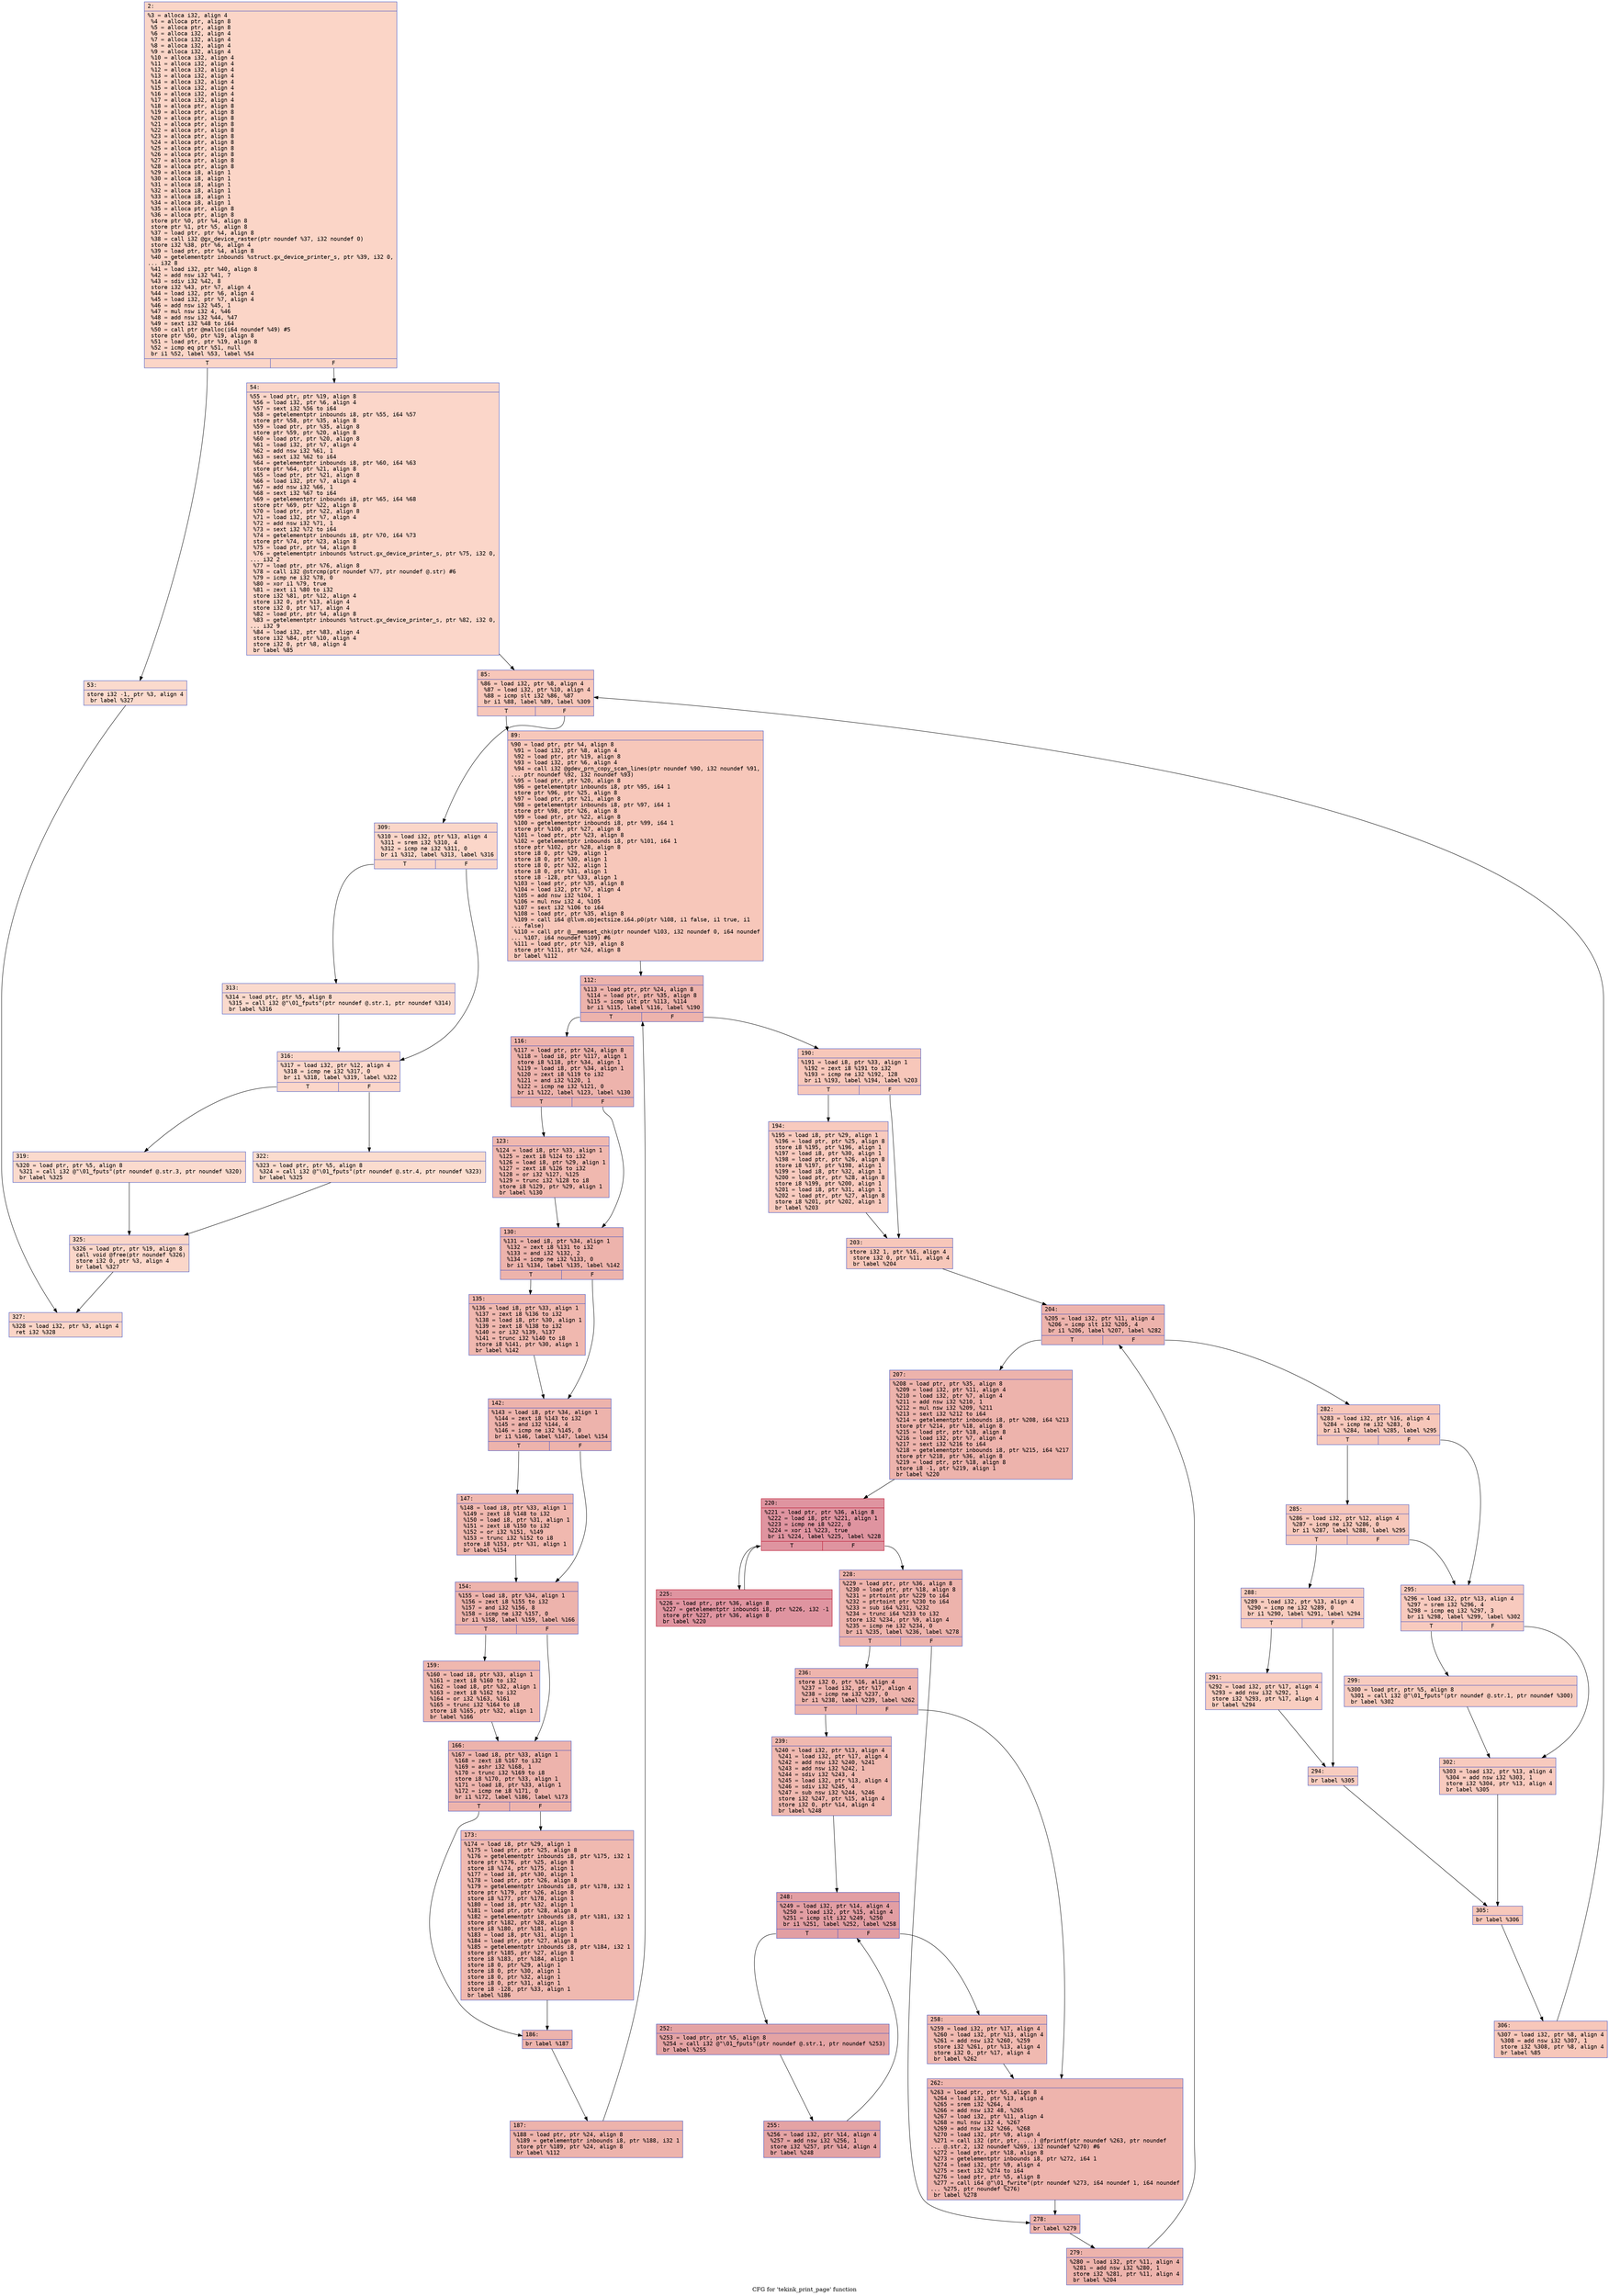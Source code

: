 digraph "CFG for 'tekink_print_page' function" {
	label="CFG for 'tekink_print_page' function";

	Node0x600000132170 [shape=record,color="#3d50c3ff", style=filled, fillcolor="#f5a08170" fontname="Courier",label="{2:\l|  %3 = alloca i32, align 4\l  %4 = alloca ptr, align 8\l  %5 = alloca ptr, align 8\l  %6 = alloca i32, align 4\l  %7 = alloca i32, align 4\l  %8 = alloca i32, align 4\l  %9 = alloca i32, align 4\l  %10 = alloca i32, align 4\l  %11 = alloca i32, align 4\l  %12 = alloca i32, align 4\l  %13 = alloca i32, align 4\l  %14 = alloca i32, align 4\l  %15 = alloca i32, align 4\l  %16 = alloca i32, align 4\l  %17 = alloca i32, align 4\l  %18 = alloca ptr, align 8\l  %19 = alloca ptr, align 8\l  %20 = alloca ptr, align 8\l  %21 = alloca ptr, align 8\l  %22 = alloca ptr, align 8\l  %23 = alloca ptr, align 8\l  %24 = alloca ptr, align 8\l  %25 = alloca ptr, align 8\l  %26 = alloca ptr, align 8\l  %27 = alloca ptr, align 8\l  %28 = alloca ptr, align 8\l  %29 = alloca i8, align 1\l  %30 = alloca i8, align 1\l  %31 = alloca i8, align 1\l  %32 = alloca i8, align 1\l  %33 = alloca i8, align 1\l  %34 = alloca i8, align 1\l  %35 = alloca ptr, align 8\l  %36 = alloca ptr, align 8\l  store ptr %0, ptr %4, align 8\l  store ptr %1, ptr %5, align 8\l  %37 = load ptr, ptr %4, align 8\l  %38 = call i32 @gx_device_raster(ptr noundef %37, i32 noundef 0)\l  store i32 %38, ptr %6, align 4\l  %39 = load ptr, ptr %4, align 8\l  %40 = getelementptr inbounds %struct.gx_device_printer_s, ptr %39, i32 0,\l... i32 8\l  %41 = load i32, ptr %40, align 8\l  %42 = add nsw i32 %41, 7\l  %43 = sdiv i32 %42, 8\l  store i32 %43, ptr %7, align 4\l  %44 = load i32, ptr %6, align 4\l  %45 = load i32, ptr %7, align 4\l  %46 = add nsw i32 %45, 1\l  %47 = mul nsw i32 4, %46\l  %48 = add nsw i32 %44, %47\l  %49 = sext i32 %48 to i64\l  %50 = call ptr @malloc(i64 noundef %49) #5\l  store ptr %50, ptr %19, align 8\l  %51 = load ptr, ptr %19, align 8\l  %52 = icmp eq ptr %51, null\l  br i1 %52, label %53, label %54\l|{<s0>T|<s1>F}}"];
	Node0x600000132170:s0 -> Node0x6000001321c0[tooltip="2 -> 53\nProbability 37.50%" ];
	Node0x600000132170:s1 -> Node0x600000132210[tooltip="2 -> 54\nProbability 62.50%" ];
	Node0x6000001321c0 [shape=record,color="#3d50c3ff", style=filled, fillcolor="#f7ac8e70" fontname="Courier",label="{53:\l|  store i32 -1, ptr %3, align 4\l  br label %327\l}"];
	Node0x6000001321c0 -> Node0x600000133160[tooltip="53 -> 327\nProbability 100.00%" ];
	Node0x600000132210 [shape=record,color="#3d50c3ff", style=filled, fillcolor="#f6a38570" fontname="Courier",label="{54:\l|  %55 = load ptr, ptr %19, align 8\l  %56 = load i32, ptr %6, align 4\l  %57 = sext i32 %56 to i64\l  %58 = getelementptr inbounds i8, ptr %55, i64 %57\l  store ptr %58, ptr %35, align 8\l  %59 = load ptr, ptr %35, align 8\l  store ptr %59, ptr %20, align 8\l  %60 = load ptr, ptr %20, align 8\l  %61 = load i32, ptr %7, align 4\l  %62 = add nsw i32 %61, 1\l  %63 = sext i32 %62 to i64\l  %64 = getelementptr inbounds i8, ptr %60, i64 %63\l  store ptr %64, ptr %21, align 8\l  %65 = load ptr, ptr %21, align 8\l  %66 = load i32, ptr %7, align 4\l  %67 = add nsw i32 %66, 1\l  %68 = sext i32 %67 to i64\l  %69 = getelementptr inbounds i8, ptr %65, i64 %68\l  store ptr %69, ptr %22, align 8\l  %70 = load ptr, ptr %22, align 8\l  %71 = load i32, ptr %7, align 4\l  %72 = add nsw i32 %71, 1\l  %73 = sext i32 %72 to i64\l  %74 = getelementptr inbounds i8, ptr %70, i64 %73\l  store ptr %74, ptr %23, align 8\l  %75 = load ptr, ptr %4, align 8\l  %76 = getelementptr inbounds %struct.gx_device_printer_s, ptr %75, i32 0,\l... i32 2\l  %77 = load ptr, ptr %76, align 8\l  %78 = call i32 @strcmp(ptr noundef %77, ptr noundef @.str) #6\l  %79 = icmp ne i32 %78, 0\l  %80 = xor i1 %79, true\l  %81 = zext i1 %80 to i32\l  store i32 %81, ptr %12, align 4\l  store i32 0, ptr %13, align 4\l  store i32 0, ptr %17, align 4\l  %82 = load ptr, ptr %4, align 8\l  %83 = getelementptr inbounds %struct.gx_device_printer_s, ptr %82, i32 0,\l... i32 9\l  %84 = load i32, ptr %83, align 4\l  store i32 %84, ptr %10, align 4\l  store i32 0, ptr %8, align 4\l  br label %85\l}"];
	Node0x600000132210 -> Node0x600000132260[tooltip="54 -> 85\nProbability 100.00%" ];
	Node0x600000132260 [shape=record,color="#3d50c3ff", style=filled, fillcolor="#ec7f6370" fontname="Courier",label="{85:\l|  %86 = load i32, ptr %8, align 4\l  %87 = load i32, ptr %10, align 4\l  %88 = icmp slt i32 %86, %87\l  br i1 %88, label %89, label %309\l|{<s0>T|<s1>F}}"];
	Node0x600000132260:s0 -> Node0x6000001322b0[tooltip="85 -> 89\nProbability 96.88%" ];
	Node0x600000132260:s1 -> Node0x600000132f80[tooltip="85 -> 309\nProbability 3.12%" ];
	Node0x6000001322b0 [shape=record,color="#3d50c3ff", style=filled, fillcolor="#ec7f6370" fontname="Courier",label="{89:\l|  %90 = load ptr, ptr %4, align 8\l  %91 = load i32, ptr %8, align 4\l  %92 = load ptr, ptr %19, align 8\l  %93 = load i32, ptr %6, align 4\l  %94 = call i32 @gdev_prn_copy_scan_lines(ptr noundef %90, i32 noundef %91,\l... ptr noundef %92, i32 noundef %93)\l  %95 = load ptr, ptr %20, align 8\l  %96 = getelementptr inbounds i8, ptr %95, i64 1\l  store ptr %96, ptr %25, align 8\l  %97 = load ptr, ptr %21, align 8\l  %98 = getelementptr inbounds i8, ptr %97, i64 1\l  store ptr %98, ptr %26, align 8\l  %99 = load ptr, ptr %22, align 8\l  %100 = getelementptr inbounds i8, ptr %99, i64 1\l  store ptr %100, ptr %27, align 8\l  %101 = load ptr, ptr %23, align 8\l  %102 = getelementptr inbounds i8, ptr %101, i64 1\l  store ptr %102, ptr %28, align 8\l  store i8 0, ptr %29, align 1\l  store i8 0, ptr %30, align 1\l  store i8 0, ptr %32, align 1\l  store i8 0, ptr %31, align 1\l  store i8 -128, ptr %33, align 1\l  %103 = load ptr, ptr %35, align 8\l  %104 = load i32, ptr %7, align 4\l  %105 = add nsw i32 %104, 1\l  %106 = mul nsw i32 4, %105\l  %107 = sext i32 %106 to i64\l  %108 = load ptr, ptr %35, align 8\l  %109 = call i64 @llvm.objectsize.i64.p0(ptr %108, i1 false, i1 true, i1\l... false)\l  %110 = call ptr @__memset_chk(ptr noundef %103, i32 noundef 0, i64 noundef\l... %107, i64 noundef %109) #6\l  %111 = load ptr, ptr %19, align 8\l  store ptr %111, ptr %24, align 8\l  br label %112\l}"];
	Node0x6000001322b0 -> Node0x600000132300[tooltip="89 -> 112\nProbability 100.00%" ];
	Node0x600000132300 [shape=record,color="#3d50c3ff", style=filled, fillcolor="#d6524470" fontname="Courier",label="{112:\l|  %113 = load ptr, ptr %24, align 8\l  %114 = load ptr, ptr %35, align 8\l  %115 = icmp ult ptr %113, %114\l  br i1 %115, label %116, label %190\l|{<s0>T|<s1>F}}"];
	Node0x600000132300:s0 -> Node0x600000132350[tooltip="112 -> 116\nProbability 96.88%" ];
	Node0x600000132300:s1 -> Node0x600000132710[tooltip="112 -> 190\nProbability 3.12%" ];
	Node0x600000132350 [shape=record,color="#3d50c3ff", style=filled, fillcolor="#d6524470" fontname="Courier",label="{116:\l|  %117 = load ptr, ptr %24, align 8\l  %118 = load i8, ptr %117, align 1\l  store i8 %118, ptr %34, align 1\l  %119 = load i8, ptr %34, align 1\l  %120 = zext i8 %119 to i32\l  %121 = and i32 %120, 1\l  %122 = icmp ne i32 %121, 0\l  br i1 %122, label %123, label %130\l|{<s0>T|<s1>F}}"];
	Node0x600000132350:s0 -> Node0x6000001323a0[tooltip="116 -> 123\nProbability 50.00%" ];
	Node0x600000132350:s1 -> Node0x6000001323f0[tooltip="116 -> 130\nProbability 50.00%" ];
	Node0x6000001323a0 [shape=record,color="#3d50c3ff", style=filled, fillcolor="#dc5d4a70" fontname="Courier",label="{123:\l|  %124 = load i8, ptr %33, align 1\l  %125 = zext i8 %124 to i32\l  %126 = load i8, ptr %29, align 1\l  %127 = zext i8 %126 to i32\l  %128 = or i32 %127, %125\l  %129 = trunc i32 %128 to i8\l  store i8 %129, ptr %29, align 1\l  br label %130\l}"];
	Node0x6000001323a0 -> Node0x6000001323f0[tooltip="123 -> 130\nProbability 100.00%" ];
	Node0x6000001323f0 [shape=record,color="#3d50c3ff", style=filled, fillcolor="#d6524470" fontname="Courier",label="{130:\l|  %131 = load i8, ptr %34, align 1\l  %132 = zext i8 %131 to i32\l  %133 = and i32 %132, 2\l  %134 = icmp ne i32 %133, 0\l  br i1 %134, label %135, label %142\l|{<s0>T|<s1>F}}"];
	Node0x6000001323f0:s0 -> Node0x600000132440[tooltip="130 -> 135\nProbability 50.00%" ];
	Node0x6000001323f0:s1 -> Node0x600000132490[tooltip="130 -> 142\nProbability 50.00%" ];
	Node0x600000132440 [shape=record,color="#3d50c3ff", style=filled, fillcolor="#dc5d4a70" fontname="Courier",label="{135:\l|  %136 = load i8, ptr %33, align 1\l  %137 = zext i8 %136 to i32\l  %138 = load i8, ptr %30, align 1\l  %139 = zext i8 %138 to i32\l  %140 = or i32 %139, %137\l  %141 = trunc i32 %140 to i8\l  store i8 %141, ptr %30, align 1\l  br label %142\l}"];
	Node0x600000132440 -> Node0x600000132490[tooltip="135 -> 142\nProbability 100.00%" ];
	Node0x600000132490 [shape=record,color="#3d50c3ff", style=filled, fillcolor="#d6524470" fontname="Courier",label="{142:\l|  %143 = load i8, ptr %34, align 1\l  %144 = zext i8 %143 to i32\l  %145 = and i32 %144, 4\l  %146 = icmp ne i32 %145, 0\l  br i1 %146, label %147, label %154\l|{<s0>T|<s1>F}}"];
	Node0x600000132490:s0 -> Node0x6000001324e0[tooltip="142 -> 147\nProbability 50.00%" ];
	Node0x600000132490:s1 -> Node0x600000132530[tooltip="142 -> 154\nProbability 50.00%" ];
	Node0x6000001324e0 [shape=record,color="#3d50c3ff", style=filled, fillcolor="#dc5d4a70" fontname="Courier",label="{147:\l|  %148 = load i8, ptr %33, align 1\l  %149 = zext i8 %148 to i32\l  %150 = load i8, ptr %31, align 1\l  %151 = zext i8 %150 to i32\l  %152 = or i32 %151, %149\l  %153 = trunc i32 %152 to i8\l  store i8 %153, ptr %31, align 1\l  br label %154\l}"];
	Node0x6000001324e0 -> Node0x600000132530[tooltip="147 -> 154\nProbability 100.00%" ];
	Node0x600000132530 [shape=record,color="#3d50c3ff", style=filled, fillcolor="#d6524470" fontname="Courier",label="{154:\l|  %155 = load i8, ptr %34, align 1\l  %156 = zext i8 %155 to i32\l  %157 = and i32 %156, 8\l  %158 = icmp ne i32 %157, 0\l  br i1 %158, label %159, label %166\l|{<s0>T|<s1>F}}"];
	Node0x600000132530:s0 -> Node0x600000132580[tooltip="154 -> 159\nProbability 50.00%" ];
	Node0x600000132530:s1 -> Node0x6000001325d0[tooltip="154 -> 166\nProbability 50.00%" ];
	Node0x600000132580 [shape=record,color="#3d50c3ff", style=filled, fillcolor="#dc5d4a70" fontname="Courier",label="{159:\l|  %160 = load i8, ptr %33, align 1\l  %161 = zext i8 %160 to i32\l  %162 = load i8, ptr %32, align 1\l  %163 = zext i8 %162 to i32\l  %164 = or i32 %163, %161\l  %165 = trunc i32 %164 to i8\l  store i8 %165, ptr %32, align 1\l  br label %166\l}"];
	Node0x600000132580 -> Node0x6000001325d0[tooltip="159 -> 166\nProbability 100.00%" ];
	Node0x6000001325d0 [shape=record,color="#3d50c3ff", style=filled, fillcolor="#d6524470" fontname="Courier",label="{166:\l|  %167 = load i8, ptr %33, align 1\l  %168 = zext i8 %167 to i32\l  %169 = ashr i32 %168, 1\l  %170 = trunc i32 %169 to i8\l  store i8 %170, ptr %33, align 1\l  %171 = load i8, ptr %33, align 1\l  %172 = icmp ne i8 %171, 0\l  br i1 %172, label %186, label %173\l|{<s0>T|<s1>F}}"];
	Node0x6000001325d0:s0 -> Node0x600000132670[tooltip="166 -> 186\nProbability 62.50%" ];
	Node0x6000001325d0:s1 -> Node0x600000132620[tooltip="166 -> 173\nProbability 37.50%" ];
	Node0x600000132620 [shape=record,color="#3d50c3ff", style=filled, fillcolor="#de614d70" fontname="Courier",label="{173:\l|  %174 = load i8, ptr %29, align 1\l  %175 = load ptr, ptr %25, align 8\l  %176 = getelementptr inbounds i8, ptr %175, i32 1\l  store ptr %176, ptr %25, align 8\l  store i8 %174, ptr %175, align 1\l  %177 = load i8, ptr %30, align 1\l  %178 = load ptr, ptr %26, align 8\l  %179 = getelementptr inbounds i8, ptr %178, i32 1\l  store ptr %179, ptr %26, align 8\l  store i8 %177, ptr %178, align 1\l  %180 = load i8, ptr %32, align 1\l  %181 = load ptr, ptr %28, align 8\l  %182 = getelementptr inbounds i8, ptr %181, i32 1\l  store ptr %182, ptr %28, align 8\l  store i8 %180, ptr %181, align 1\l  %183 = load i8, ptr %31, align 1\l  %184 = load ptr, ptr %27, align 8\l  %185 = getelementptr inbounds i8, ptr %184, i32 1\l  store ptr %185, ptr %27, align 8\l  store i8 %183, ptr %184, align 1\l  store i8 0, ptr %29, align 1\l  store i8 0, ptr %30, align 1\l  store i8 0, ptr %32, align 1\l  store i8 0, ptr %31, align 1\l  store i8 -128, ptr %33, align 1\l  br label %186\l}"];
	Node0x600000132620 -> Node0x600000132670[tooltip="173 -> 186\nProbability 100.00%" ];
	Node0x600000132670 [shape=record,color="#3d50c3ff", style=filled, fillcolor="#d6524470" fontname="Courier",label="{186:\l|  br label %187\l}"];
	Node0x600000132670 -> Node0x6000001326c0[tooltip="186 -> 187\nProbability 100.00%" ];
	Node0x6000001326c0 [shape=record,color="#3d50c3ff", style=filled, fillcolor="#d6524470" fontname="Courier",label="{187:\l|  %188 = load ptr, ptr %24, align 8\l  %189 = getelementptr inbounds i8, ptr %188, i32 1\l  store ptr %189, ptr %24, align 8\l  br label %112\l}"];
	Node0x6000001326c0 -> Node0x600000132300[tooltip="187 -> 112\nProbability 100.00%" ];
	Node0x600000132710 [shape=record,color="#3d50c3ff", style=filled, fillcolor="#ec7f6370" fontname="Courier",label="{190:\l|  %191 = load i8, ptr %33, align 1\l  %192 = zext i8 %191 to i32\l  %193 = icmp ne i32 %192, 128\l  br i1 %193, label %194, label %203\l|{<s0>T|<s1>F}}"];
	Node0x600000132710:s0 -> Node0x600000132760[tooltip="190 -> 194\nProbability 50.00%" ];
	Node0x600000132710:s1 -> Node0x6000001327b0[tooltip="190 -> 203\nProbability 50.00%" ];
	Node0x600000132760 [shape=record,color="#3d50c3ff", style=filled, fillcolor="#ef886b70" fontname="Courier",label="{194:\l|  %195 = load i8, ptr %29, align 1\l  %196 = load ptr, ptr %25, align 8\l  store i8 %195, ptr %196, align 1\l  %197 = load i8, ptr %30, align 1\l  %198 = load ptr, ptr %26, align 8\l  store i8 %197, ptr %198, align 1\l  %199 = load i8, ptr %32, align 1\l  %200 = load ptr, ptr %28, align 8\l  store i8 %199, ptr %200, align 1\l  %201 = load i8, ptr %31, align 1\l  %202 = load ptr, ptr %27, align 8\l  store i8 %201, ptr %202, align 1\l  br label %203\l}"];
	Node0x600000132760 -> Node0x6000001327b0[tooltip="194 -> 203\nProbability 100.00%" ];
	Node0x6000001327b0 [shape=record,color="#3d50c3ff", style=filled, fillcolor="#ec7f6370" fontname="Courier",label="{203:\l|  store i32 1, ptr %16, align 4\l  store i32 0, ptr %11, align 4\l  br label %204\l}"];
	Node0x6000001327b0 -> Node0x600000132800[tooltip="203 -> 204\nProbability 100.00%" ];
	Node0x600000132800 [shape=record,color="#3d50c3ff", style=filled, fillcolor="#d6524470" fontname="Courier",label="{204:\l|  %205 = load i32, ptr %11, align 4\l  %206 = icmp slt i32 %205, 4\l  br i1 %206, label %207, label %282\l|{<s0>T|<s1>F}}"];
	Node0x600000132800:s0 -> Node0x600000132850[tooltip="204 -> 207\nProbability 96.88%" ];
	Node0x600000132800:s1 -> Node0x600000132c60[tooltip="204 -> 282\nProbability 3.12%" ];
	Node0x600000132850 [shape=record,color="#3d50c3ff", style=filled, fillcolor="#d6524470" fontname="Courier",label="{207:\l|  %208 = load ptr, ptr %35, align 8\l  %209 = load i32, ptr %11, align 4\l  %210 = load i32, ptr %7, align 4\l  %211 = add nsw i32 %210, 1\l  %212 = mul nsw i32 %209, %211\l  %213 = sext i32 %212 to i64\l  %214 = getelementptr inbounds i8, ptr %208, i64 %213\l  store ptr %214, ptr %18, align 8\l  %215 = load ptr, ptr %18, align 8\l  %216 = load i32, ptr %7, align 4\l  %217 = sext i32 %216 to i64\l  %218 = getelementptr inbounds i8, ptr %215, i64 %217\l  store ptr %218, ptr %36, align 8\l  %219 = load ptr, ptr %18, align 8\l  store i8 -1, ptr %219, align 1\l  br label %220\l}"];
	Node0x600000132850 -> Node0x6000001328a0[tooltip="207 -> 220\nProbability 100.00%" ];
	Node0x6000001328a0 [shape=record,color="#b70d28ff", style=filled, fillcolor="#b70d2870" fontname="Courier",label="{220:\l|  %221 = load ptr, ptr %36, align 8\l  %222 = load i8, ptr %221, align 1\l  %223 = icmp ne i8 %222, 0\l  %224 = xor i1 %223, true\l  br i1 %224, label %225, label %228\l|{<s0>T|<s1>F}}"];
	Node0x6000001328a0:s0 -> Node0x6000001328f0[tooltip="220 -> 225\nProbability 96.88%" ];
	Node0x6000001328a0:s1 -> Node0x600000132940[tooltip="220 -> 228\nProbability 3.12%" ];
	Node0x6000001328f0 [shape=record,color="#b70d28ff", style=filled, fillcolor="#b70d2870" fontname="Courier",label="{225:\l|  %226 = load ptr, ptr %36, align 8\l  %227 = getelementptr inbounds i8, ptr %226, i32 -1\l  store ptr %227, ptr %36, align 8\l  br label %220\l}"];
	Node0x6000001328f0 -> Node0x6000001328a0[tooltip="225 -> 220\nProbability 100.00%" ];
	Node0x600000132940 [shape=record,color="#3d50c3ff", style=filled, fillcolor="#d6524470" fontname="Courier",label="{228:\l|  %229 = load ptr, ptr %36, align 8\l  %230 = load ptr, ptr %18, align 8\l  %231 = ptrtoint ptr %229 to i64\l  %232 = ptrtoint ptr %230 to i64\l  %233 = sub i64 %231, %232\l  %234 = trunc i64 %233 to i32\l  store i32 %234, ptr %9, align 4\l  %235 = icmp ne i32 %234, 0\l  br i1 %235, label %236, label %278\l|{<s0>T|<s1>F}}"];
	Node0x600000132940:s0 -> Node0x600000132990[tooltip="228 -> 236\nProbability 62.50%" ];
	Node0x600000132940:s1 -> Node0x600000132bc0[tooltip="228 -> 278\nProbability 37.50%" ];
	Node0x600000132990 [shape=record,color="#3d50c3ff", style=filled, fillcolor="#d8564670" fontname="Courier",label="{236:\l|  store i32 0, ptr %16, align 4\l  %237 = load i32, ptr %17, align 4\l  %238 = icmp ne i32 %237, 0\l  br i1 %238, label %239, label %262\l|{<s0>T|<s1>F}}"];
	Node0x600000132990:s0 -> Node0x6000001329e0[tooltip="236 -> 239\nProbability 62.50%" ];
	Node0x600000132990:s1 -> Node0x600000132b70[tooltip="236 -> 262\nProbability 37.50%" ];
	Node0x6000001329e0 [shape=record,color="#3d50c3ff", style=filled, fillcolor="#de614d70" fontname="Courier",label="{239:\l|  %240 = load i32, ptr %13, align 4\l  %241 = load i32, ptr %17, align 4\l  %242 = add nsw i32 %240, %241\l  %243 = add nsw i32 %242, 1\l  %244 = sdiv i32 %243, 4\l  %245 = load i32, ptr %13, align 4\l  %246 = sdiv i32 %245, 4\l  %247 = sub nsw i32 %244, %246\l  store i32 %247, ptr %15, align 4\l  store i32 0, ptr %14, align 4\l  br label %248\l}"];
	Node0x6000001329e0 -> Node0x600000132a30[tooltip="239 -> 248\nProbability 100.00%" ];
	Node0x600000132a30 [shape=record,color="#3d50c3ff", style=filled, fillcolor="#be242e70" fontname="Courier",label="{248:\l|  %249 = load i32, ptr %14, align 4\l  %250 = load i32, ptr %15, align 4\l  %251 = icmp slt i32 %249, %250\l  br i1 %251, label %252, label %258\l|{<s0>T|<s1>F}}"];
	Node0x600000132a30:s0 -> Node0x600000132a80[tooltip="248 -> 252\nProbability 96.88%" ];
	Node0x600000132a30:s1 -> Node0x600000132b20[tooltip="248 -> 258\nProbability 3.12%" ];
	Node0x600000132a80 [shape=record,color="#3d50c3ff", style=filled, fillcolor="#c32e3170" fontname="Courier",label="{252:\l|  %253 = load ptr, ptr %5, align 8\l  %254 = call i32 @\"\\01_fputs\"(ptr noundef @.str.1, ptr noundef %253)\l  br label %255\l}"];
	Node0x600000132a80 -> Node0x600000132ad0[tooltip="252 -> 255\nProbability 100.00%" ];
	Node0x600000132ad0 [shape=record,color="#3d50c3ff", style=filled, fillcolor="#c32e3170" fontname="Courier",label="{255:\l|  %256 = load i32, ptr %14, align 4\l  %257 = add nsw i32 %256, 1\l  store i32 %257, ptr %14, align 4\l  br label %248\l}"];
	Node0x600000132ad0 -> Node0x600000132a30[tooltip="255 -> 248\nProbability 100.00%" ];
	Node0x600000132b20 [shape=record,color="#3d50c3ff", style=filled, fillcolor="#de614d70" fontname="Courier",label="{258:\l|  %259 = load i32, ptr %17, align 4\l  %260 = load i32, ptr %13, align 4\l  %261 = add nsw i32 %260, %259\l  store i32 %261, ptr %13, align 4\l  store i32 0, ptr %17, align 4\l  br label %262\l}"];
	Node0x600000132b20 -> Node0x600000132b70[tooltip="258 -> 262\nProbability 100.00%" ];
	Node0x600000132b70 [shape=record,color="#3d50c3ff", style=filled, fillcolor="#d8564670" fontname="Courier",label="{262:\l|  %263 = load ptr, ptr %5, align 8\l  %264 = load i32, ptr %13, align 4\l  %265 = srem i32 %264, 4\l  %266 = add nsw i32 48, %265\l  %267 = load i32, ptr %11, align 4\l  %268 = mul nsw i32 4, %267\l  %269 = add nsw i32 %266, %268\l  %270 = load i32, ptr %9, align 4\l  %271 = call i32 (ptr, ptr, ...) @fprintf(ptr noundef %263, ptr noundef\l... @.str.2, i32 noundef %269, i32 noundef %270) #6\l  %272 = load ptr, ptr %18, align 8\l  %273 = getelementptr inbounds i8, ptr %272, i64 1\l  %274 = load i32, ptr %9, align 4\l  %275 = sext i32 %274 to i64\l  %276 = load ptr, ptr %5, align 8\l  %277 = call i64 @\"\\01_fwrite\"(ptr noundef %273, i64 noundef 1, i64 noundef\l... %275, ptr noundef %276)\l  br label %278\l}"];
	Node0x600000132b70 -> Node0x600000132bc0[tooltip="262 -> 278\nProbability 100.00%" ];
	Node0x600000132bc0 [shape=record,color="#3d50c3ff", style=filled, fillcolor="#d6524470" fontname="Courier",label="{278:\l|  br label %279\l}"];
	Node0x600000132bc0 -> Node0x600000132c10[tooltip="278 -> 279\nProbability 100.00%" ];
	Node0x600000132c10 [shape=record,color="#3d50c3ff", style=filled, fillcolor="#d6524470" fontname="Courier",label="{279:\l|  %280 = load i32, ptr %11, align 4\l  %281 = add nsw i32 %280, 1\l  store i32 %281, ptr %11, align 4\l  br label %204\l}"];
	Node0x600000132c10 -> Node0x600000132800[tooltip="279 -> 204\nProbability 100.00%" ];
	Node0x600000132c60 [shape=record,color="#3d50c3ff", style=filled, fillcolor="#ec7f6370" fontname="Courier",label="{282:\l|  %283 = load i32, ptr %16, align 4\l  %284 = icmp ne i32 %283, 0\l  br i1 %284, label %285, label %295\l|{<s0>T|<s1>F}}"];
	Node0x600000132c60:s0 -> Node0x600000132cb0[tooltip="282 -> 285\nProbability 62.50%" ];
	Node0x600000132c60:s1 -> Node0x600000132df0[tooltip="282 -> 295\nProbability 37.50%" ];
	Node0x600000132cb0 [shape=record,color="#3d50c3ff", style=filled, fillcolor="#ed836670" fontname="Courier",label="{285:\l|  %286 = load i32, ptr %12, align 4\l  %287 = icmp ne i32 %286, 0\l  br i1 %287, label %288, label %295\l|{<s0>T|<s1>F}}"];
	Node0x600000132cb0:s0 -> Node0x600000132d00[tooltip="285 -> 288\nProbability 62.50%" ];
	Node0x600000132cb0:s1 -> Node0x600000132df0[tooltip="285 -> 295\nProbability 37.50%" ];
	Node0x600000132d00 [shape=record,color="#3d50c3ff", style=filled, fillcolor="#f08b6e70" fontname="Courier",label="{288:\l|  %289 = load i32, ptr %13, align 4\l  %290 = icmp ne i32 %289, 0\l  br i1 %290, label %291, label %294\l|{<s0>T|<s1>F}}"];
	Node0x600000132d00:s0 -> Node0x600000132d50[tooltip="288 -> 291\nProbability 62.50%" ];
	Node0x600000132d00:s1 -> Node0x600000132da0[tooltip="288 -> 294\nProbability 37.50%" ];
	Node0x600000132d50 [shape=record,color="#3d50c3ff", style=filled, fillcolor="#f2907270" fontname="Courier",label="{291:\l|  %292 = load i32, ptr %17, align 4\l  %293 = add nsw i32 %292, 1\l  store i32 %293, ptr %17, align 4\l  br label %294\l}"];
	Node0x600000132d50 -> Node0x600000132da0[tooltip="291 -> 294\nProbability 100.00%" ];
	Node0x600000132da0 [shape=record,color="#3d50c3ff", style=filled, fillcolor="#f08b6e70" fontname="Courier",label="{294:\l|  br label %305\l}"];
	Node0x600000132da0 -> Node0x600000132ee0[tooltip="294 -> 305\nProbability 100.00%" ];
	Node0x600000132df0 [shape=record,color="#3d50c3ff", style=filled, fillcolor="#ef886b70" fontname="Courier",label="{295:\l|  %296 = load i32, ptr %13, align 4\l  %297 = srem i32 %296, 4\l  %298 = icmp eq i32 %297, 3\l  br i1 %298, label %299, label %302\l|{<s0>T|<s1>F}}"];
	Node0x600000132df0:s0 -> Node0x600000132e40[tooltip="295 -> 299\nProbability 50.00%" ];
	Node0x600000132df0:s1 -> Node0x600000132e90[tooltip="295 -> 302\nProbability 50.00%" ];
	Node0x600000132e40 [shape=record,color="#3d50c3ff", style=filled, fillcolor="#f08b6e70" fontname="Courier",label="{299:\l|  %300 = load ptr, ptr %5, align 8\l  %301 = call i32 @\"\\01_fputs\"(ptr noundef @.str.1, ptr noundef %300)\l  br label %302\l}"];
	Node0x600000132e40 -> Node0x600000132e90[tooltip="299 -> 302\nProbability 100.00%" ];
	Node0x600000132e90 [shape=record,color="#3d50c3ff", style=filled, fillcolor="#ef886b70" fontname="Courier",label="{302:\l|  %303 = load i32, ptr %13, align 4\l  %304 = add nsw i32 %303, 1\l  store i32 %304, ptr %13, align 4\l  br label %305\l}"];
	Node0x600000132e90 -> Node0x600000132ee0[tooltip="302 -> 305\nProbability 100.00%" ];
	Node0x600000132ee0 [shape=record,color="#3d50c3ff", style=filled, fillcolor="#ec7f6370" fontname="Courier",label="{305:\l|  br label %306\l}"];
	Node0x600000132ee0 -> Node0x600000132f30[tooltip="305 -> 306\nProbability 100.00%" ];
	Node0x600000132f30 [shape=record,color="#3d50c3ff", style=filled, fillcolor="#ec7f6370" fontname="Courier",label="{306:\l|  %307 = load i32, ptr %8, align 4\l  %308 = add nsw i32 %307, 1\l  store i32 %308, ptr %8, align 4\l  br label %85\l}"];
	Node0x600000132f30 -> Node0x600000132260[tooltip="306 -> 85\nProbability 100.00%" ];
	Node0x600000132f80 [shape=record,color="#3d50c3ff", style=filled, fillcolor="#f6a38570" fontname="Courier",label="{309:\l|  %310 = load i32, ptr %13, align 4\l  %311 = srem i32 %310, 4\l  %312 = icmp ne i32 %311, 0\l  br i1 %312, label %313, label %316\l|{<s0>T|<s1>F}}"];
	Node0x600000132f80:s0 -> Node0x600000132fd0[tooltip="309 -> 313\nProbability 62.50%" ];
	Node0x600000132f80:s1 -> Node0x600000133020[tooltip="309 -> 316\nProbability 37.50%" ];
	Node0x600000132fd0 [shape=record,color="#3d50c3ff", style=filled, fillcolor="#f7ac8e70" fontname="Courier",label="{313:\l|  %314 = load ptr, ptr %5, align 8\l  %315 = call i32 @\"\\01_fputs\"(ptr noundef @.str.1, ptr noundef %314)\l  br label %316\l}"];
	Node0x600000132fd0 -> Node0x600000133020[tooltip="313 -> 316\nProbability 100.00%" ];
	Node0x600000133020 [shape=record,color="#3d50c3ff", style=filled, fillcolor="#f6a38570" fontname="Courier",label="{316:\l|  %317 = load i32, ptr %12, align 4\l  %318 = icmp ne i32 %317, 0\l  br i1 %318, label %319, label %322\l|{<s0>T|<s1>F}}"];
	Node0x600000133020:s0 -> Node0x600000133070[tooltip="316 -> 319\nProbability 62.50%" ];
	Node0x600000133020:s1 -> Node0x6000001330c0[tooltip="316 -> 322\nProbability 37.50%" ];
	Node0x600000133070 [shape=record,color="#3d50c3ff", style=filled, fillcolor="#f7ac8e70" fontname="Courier",label="{319:\l|  %320 = load ptr, ptr %5, align 8\l  %321 = call i32 @\"\\01_fputs\"(ptr noundef @.str.3, ptr noundef %320)\l  br label %325\l}"];
	Node0x600000133070 -> Node0x600000133110[tooltip="319 -> 325\nProbability 100.00%" ];
	Node0x6000001330c0 [shape=record,color="#3d50c3ff", style=filled, fillcolor="#f7af9170" fontname="Courier",label="{322:\l|  %323 = load ptr, ptr %5, align 8\l  %324 = call i32 @\"\\01_fputs\"(ptr noundef @.str.4, ptr noundef %323)\l  br label %325\l}"];
	Node0x6000001330c0 -> Node0x600000133110[tooltip="322 -> 325\nProbability 100.00%" ];
	Node0x600000133110 [shape=record,color="#3d50c3ff", style=filled, fillcolor="#f6a38570" fontname="Courier",label="{325:\l|  %326 = load ptr, ptr %19, align 8\l  call void @free(ptr noundef %326)\l  store i32 0, ptr %3, align 4\l  br label %327\l}"];
	Node0x600000133110 -> Node0x600000133160[tooltip="325 -> 327\nProbability 100.00%" ];
	Node0x600000133160 [shape=record,color="#3d50c3ff", style=filled, fillcolor="#f5a08170" fontname="Courier",label="{327:\l|  %328 = load i32, ptr %3, align 4\l  ret i32 %328\l}"];
}
